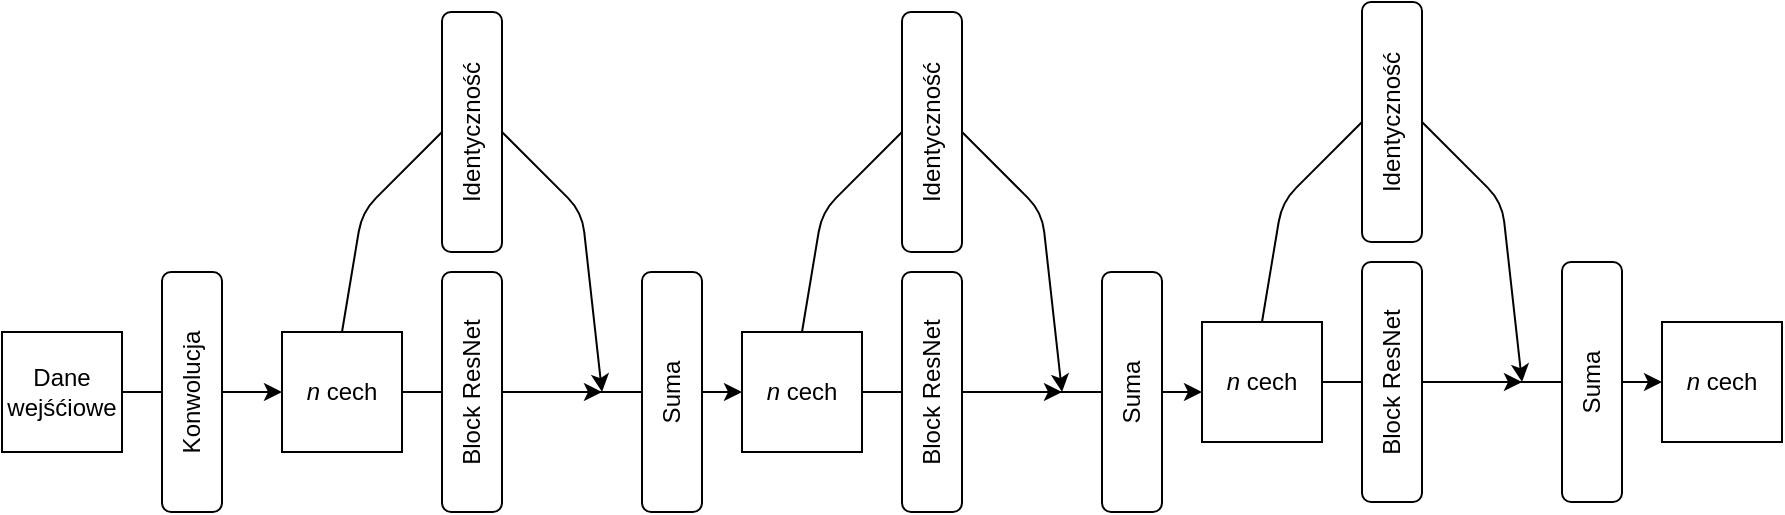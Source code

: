<mxfile version="12.2.8" type="device" pages="1"><diagram id="hHzO8wzHzBuNYUHw9awx" name="Page-1"><mxGraphModel dx="1422" dy="1880" grid="1" gridSize="10" guides="1" tooltips="1" connect="1" arrows="1" fold="1" page="1" pageScale="1" pageWidth="850" pageHeight="1100" math="0" shadow="0"><root><mxCell id="0"/><mxCell id="1" parent="0"/><mxCell id="5mnrQDdTc-rxl8_wSCM7-2" value="&lt;div&gt;Dane &lt;br&gt;&lt;/div&gt;&lt;div&gt;wejśćiowe&lt;br&gt;&lt;/div&gt;" style="whiteSpace=wrap;html=1;aspect=fixed;" vertex="1" parent="1"><mxGeometry x="20" y="80" width="60" height="60" as="geometry"/></mxCell><mxCell id="5mnrQDdTc-rxl8_wSCM7-6" value="" style="endArrow=classic;html=1;exitX=1;exitY=0.5;exitDx=0;exitDy=0;" edge="1" parent="1" source="5mnrQDdTc-rxl8_wSCM7-2"><mxGeometry width="50" height="50" relative="1" as="geometry"><mxPoint x="20" y="210" as="sourcePoint"/><mxPoint x="160" y="110" as="targetPoint"/></mxGeometry></mxCell><mxCell id="5mnrQDdTc-rxl8_wSCM7-7" value="&lt;div&gt;&lt;i&gt;n&lt;/i&gt; cech&lt;/div&gt;" style="whiteSpace=wrap;html=1;aspect=fixed;" vertex="1" parent="1"><mxGeometry x="160" y="80" width="60" height="60" as="geometry"/></mxCell><mxCell id="5mnrQDdTc-rxl8_wSCM7-9" value="" style="endArrow=classic;html=1;exitX=1;exitY=0.5;exitDx=0;exitDy=0;" edge="1" parent="1"><mxGeometry width="50" height="50" relative="1" as="geometry"><mxPoint x="220" y="110" as="sourcePoint"/><mxPoint x="320" y="110" as="targetPoint"/></mxGeometry></mxCell><mxCell id="5mnrQDdTc-rxl8_wSCM7-17" value="&lt;div&gt;Block ResNet&lt;/div&gt;" style="rounded=1;whiteSpace=wrap;html=1;direction=south;horizontal=0;" vertex="1" parent="1"><mxGeometry x="240" y="50" width="30" height="120" as="geometry"/></mxCell><mxCell id="5mnrQDdTc-rxl8_wSCM7-18" value="Konwolucja" style="rounded=1;whiteSpace=wrap;html=1;direction=south;horizontal=0;" vertex="1" parent="1"><mxGeometry x="100" y="50" width="30" height="120" as="geometry"/></mxCell><mxCell id="5mnrQDdTc-rxl8_wSCM7-19" value="Identyczność" style="rounded=1;whiteSpace=wrap;html=1;direction=south;horizontal=0;" vertex="1" parent="1"><mxGeometry x="240" y="-80" width="30" height="120" as="geometry"/></mxCell><mxCell id="5mnrQDdTc-rxl8_wSCM7-20" value="" style="endArrow=none;html=1;exitX=0.5;exitY=0;exitDx=0;exitDy=0;entryX=0.5;entryY=1;entryDx=0;entryDy=0;" edge="1" parent="1" source="5mnrQDdTc-rxl8_wSCM7-7" target="5mnrQDdTc-rxl8_wSCM7-19"><mxGeometry width="50" height="50" relative="1" as="geometry"><mxPoint x="20" y="240" as="sourcePoint"/><mxPoint x="70" y="190" as="targetPoint"/><Array as="points"><mxPoint x="200" y="20"/></Array></mxGeometry></mxCell><mxCell id="5mnrQDdTc-rxl8_wSCM7-21" value="" style="endArrow=classic;html=1;exitX=0.5;exitY=0;exitDx=0;exitDy=0;" edge="1" parent="1" source="5mnrQDdTc-rxl8_wSCM7-19"><mxGeometry width="50" height="50" relative="1" as="geometry"><mxPoint x="20" y="240" as="sourcePoint"/><mxPoint x="320" y="110" as="targetPoint"/><Array as="points"><mxPoint x="310" y="20"/></Array></mxGeometry></mxCell><mxCell id="5mnrQDdTc-rxl8_wSCM7-22" value="" style="endArrow=classic;html=1;" edge="1" parent="1"><mxGeometry width="50" height="50" relative="1" as="geometry"><mxPoint x="300" y="110" as="sourcePoint"/><mxPoint x="390" y="110" as="targetPoint"/></mxGeometry></mxCell><mxCell id="5mnrQDdTc-rxl8_wSCM7-23" value="Suma" style="rounded=1;whiteSpace=wrap;html=1;direction=south;horizontal=0;" vertex="1" parent="1"><mxGeometry x="340" y="50" width="30" height="120" as="geometry"/></mxCell><mxCell id="5mnrQDdTc-rxl8_wSCM7-25" value="&lt;div&gt;&lt;i&gt;n&lt;/i&gt; cech&lt;/div&gt;" style="whiteSpace=wrap;html=1;aspect=fixed;" vertex="1" parent="1"><mxGeometry x="390" y="80" width="60" height="60" as="geometry"/></mxCell><mxCell id="5mnrQDdTc-rxl8_wSCM7-26" value="" style="endArrow=classic;html=1;exitX=1;exitY=0.5;exitDx=0;exitDy=0;" edge="1" parent="1"><mxGeometry width="50" height="50" relative="1" as="geometry"><mxPoint x="450" y="110" as="sourcePoint"/><mxPoint x="550" y="110" as="targetPoint"/></mxGeometry></mxCell><mxCell id="5mnrQDdTc-rxl8_wSCM7-27" value="&lt;div&gt;Block ResNet&lt;/div&gt;" style="rounded=1;whiteSpace=wrap;html=1;direction=south;horizontal=0;" vertex="1" parent="1"><mxGeometry x="470" y="50" width="30" height="120" as="geometry"/></mxCell><mxCell id="5mnrQDdTc-rxl8_wSCM7-28" value="Identyczność" style="rounded=1;whiteSpace=wrap;html=1;direction=south;horizontal=0;" vertex="1" parent="1"><mxGeometry x="470" y="-80" width="30" height="120" as="geometry"/></mxCell><mxCell id="5mnrQDdTc-rxl8_wSCM7-29" value="" style="endArrow=none;html=1;exitX=0.5;exitY=0;exitDx=0;exitDy=0;entryX=0.5;entryY=1;entryDx=0;entryDy=0;" edge="1" source="5mnrQDdTc-rxl8_wSCM7-25" target="5mnrQDdTc-rxl8_wSCM7-28" parent="1"><mxGeometry width="50" height="50" relative="1" as="geometry"><mxPoint x="250" y="240" as="sourcePoint"/><mxPoint x="300" y="190" as="targetPoint"/><Array as="points"><mxPoint x="430" y="20"/></Array></mxGeometry></mxCell><mxCell id="5mnrQDdTc-rxl8_wSCM7-30" value="" style="endArrow=classic;html=1;exitX=0.5;exitY=0;exitDx=0;exitDy=0;" edge="1" source="5mnrQDdTc-rxl8_wSCM7-28" parent="1"><mxGeometry width="50" height="50" relative="1" as="geometry"><mxPoint x="250" y="240" as="sourcePoint"/><mxPoint x="550" y="110" as="targetPoint"/><Array as="points"><mxPoint x="540" y="20"/></Array></mxGeometry></mxCell><mxCell id="5mnrQDdTc-rxl8_wSCM7-31" value="" style="endArrow=classic;html=1;" edge="1" parent="1"><mxGeometry width="50" height="50" relative="1" as="geometry"><mxPoint x="530" y="110" as="sourcePoint"/><mxPoint x="620" y="110" as="targetPoint"/></mxGeometry></mxCell><mxCell id="5mnrQDdTc-rxl8_wSCM7-32" value="Suma" style="rounded=1;whiteSpace=wrap;html=1;direction=south;horizontal=0;" vertex="1" parent="1"><mxGeometry x="570" y="50" width="30" height="120" as="geometry"/></mxCell><mxCell id="5mnrQDdTc-rxl8_wSCM7-33" value="&lt;div&gt;&lt;i&gt;n&lt;/i&gt; cech&lt;/div&gt;" style="whiteSpace=wrap;html=1;aspect=fixed;" vertex="1" parent="1"><mxGeometry x="620" y="75" width="60" height="60" as="geometry"/></mxCell><mxCell id="5mnrQDdTc-rxl8_wSCM7-34" value="" style="endArrow=classic;html=1;exitX=1;exitY=0.5;exitDx=0;exitDy=0;" edge="1" parent="1"><mxGeometry width="50" height="50" relative="1" as="geometry"><mxPoint x="680" y="105" as="sourcePoint"/><mxPoint x="780" y="105" as="targetPoint"/></mxGeometry></mxCell><mxCell id="5mnrQDdTc-rxl8_wSCM7-35" value="&lt;div&gt;Block ResNet&lt;/div&gt;" style="rounded=1;whiteSpace=wrap;html=1;direction=south;horizontal=0;" vertex="1" parent="1"><mxGeometry x="700" y="45" width="30" height="120" as="geometry"/></mxCell><mxCell id="5mnrQDdTc-rxl8_wSCM7-36" value="Identyczność" style="rounded=1;whiteSpace=wrap;html=1;direction=south;horizontal=0;" vertex="1" parent="1"><mxGeometry x="700" y="-85" width="30" height="120" as="geometry"/></mxCell><mxCell id="5mnrQDdTc-rxl8_wSCM7-37" value="" style="endArrow=none;html=1;exitX=0.5;exitY=0;exitDx=0;exitDy=0;entryX=0.5;entryY=1;entryDx=0;entryDy=0;" edge="1" source="5mnrQDdTc-rxl8_wSCM7-33" target="5mnrQDdTc-rxl8_wSCM7-36" parent="1"><mxGeometry width="50" height="50" relative="1" as="geometry"><mxPoint x="480" y="235" as="sourcePoint"/><mxPoint x="530" y="185" as="targetPoint"/><Array as="points"><mxPoint x="660" y="15"/></Array></mxGeometry></mxCell><mxCell id="5mnrQDdTc-rxl8_wSCM7-38" value="" style="endArrow=classic;html=1;exitX=0.5;exitY=0;exitDx=0;exitDy=0;" edge="1" source="5mnrQDdTc-rxl8_wSCM7-36" parent="1"><mxGeometry width="50" height="50" relative="1" as="geometry"><mxPoint x="480" y="235" as="sourcePoint"/><mxPoint x="780" y="105" as="targetPoint"/><Array as="points"><mxPoint x="770" y="15"/></Array></mxGeometry></mxCell><mxCell id="5mnrQDdTc-rxl8_wSCM7-39" value="" style="endArrow=classic;html=1;" edge="1" parent="1"><mxGeometry width="50" height="50" relative="1" as="geometry"><mxPoint x="760" y="105" as="sourcePoint"/><mxPoint x="850" y="105" as="targetPoint"/></mxGeometry></mxCell><mxCell id="5mnrQDdTc-rxl8_wSCM7-40" value="Suma" style="rounded=1;whiteSpace=wrap;html=1;direction=south;horizontal=0;" vertex="1" parent="1"><mxGeometry x="800" y="45" width="30" height="120" as="geometry"/></mxCell><mxCell id="5mnrQDdTc-rxl8_wSCM7-41" value="&lt;div&gt;&lt;i&gt;n&lt;/i&gt; cech&lt;/div&gt;" style="whiteSpace=wrap;html=1;aspect=fixed;" vertex="1" parent="1"><mxGeometry x="850" y="75" width="60" height="60" as="geometry"/></mxCell></root></mxGraphModel></diagram></mxfile>
